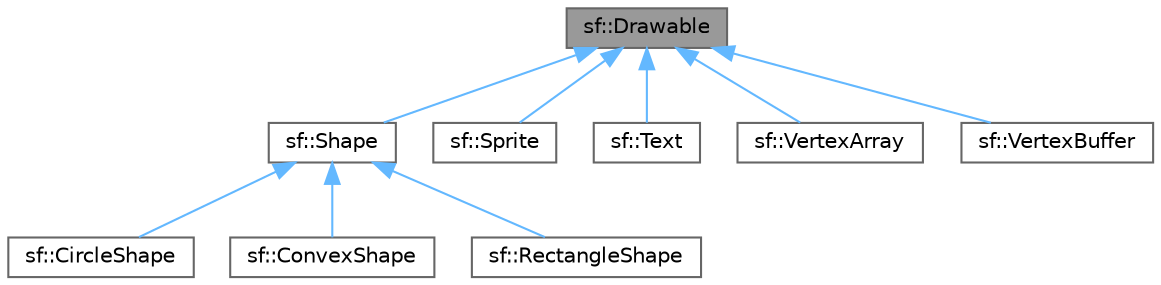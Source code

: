 digraph "sf::Drawable"
{
 // LATEX_PDF_SIZE
  bgcolor="transparent";
  edge [fontname=Helvetica,fontsize=10,labelfontname=Helvetica,labelfontsize=10];
  node [fontname=Helvetica,fontsize=10,shape=box,height=0.2,width=0.4];
  Node1 [id="Node000001",label="sf::Drawable",height=0.2,width=0.4,color="gray40", fillcolor="grey60", style="filled", fontcolor="black",tooltip="Abstract base class for objects that can be drawn to a render target."];
  Node1 -> Node2 [id="edge1_Node000001_Node000002",dir="back",color="steelblue1",style="solid",tooltip=" "];
  Node2 [id="Node000002",label="sf::Shape",height=0.2,width=0.4,color="gray40", fillcolor="white", style="filled",URL="$classsf_1_1_shape.html",tooltip="Base class for textured shapes with outline."];
  Node2 -> Node3 [id="edge2_Node000002_Node000003",dir="back",color="steelblue1",style="solid",tooltip=" "];
  Node3 [id="Node000003",label="sf::CircleShape",height=0.2,width=0.4,color="gray40", fillcolor="white", style="filled",URL="$classsf_1_1_circle_shape.html",tooltip="Specialized shape representing a circle."];
  Node2 -> Node4 [id="edge3_Node000002_Node000004",dir="back",color="steelblue1",style="solid",tooltip=" "];
  Node4 [id="Node000004",label="sf::ConvexShape",height=0.2,width=0.4,color="gray40", fillcolor="white", style="filled",URL="$classsf_1_1_convex_shape.html",tooltip="Specialized shape representing a convex polygon."];
  Node2 -> Node5 [id="edge4_Node000002_Node000005",dir="back",color="steelblue1",style="solid",tooltip=" "];
  Node5 [id="Node000005",label="sf::RectangleShape",height=0.2,width=0.4,color="gray40", fillcolor="white", style="filled",URL="$classsf_1_1_rectangle_shape.html",tooltip="Specialized shape representing a rectangle."];
  Node1 -> Node6 [id="edge5_Node000001_Node000006",dir="back",color="steelblue1",style="solid",tooltip=" "];
  Node6 [id="Node000006",label="sf::Sprite",height=0.2,width=0.4,color="gray40", fillcolor="white", style="filled",URL="$classsf_1_1_sprite.html",tooltip="Drawable representation of a texture, with its own transformations, color, etc."];
  Node1 -> Node7 [id="edge6_Node000001_Node000007",dir="back",color="steelblue1",style="solid",tooltip=" "];
  Node7 [id="Node000007",label="sf::Text",height=0.2,width=0.4,color="gray40", fillcolor="white", style="filled",URL="$classsf_1_1_text.html",tooltip="Graphical text that can be drawn to a render target."];
  Node1 -> Node8 [id="edge7_Node000001_Node000008",dir="back",color="steelblue1",style="solid",tooltip=" "];
  Node8 [id="Node000008",label="sf::VertexArray",height=0.2,width=0.4,color="gray40", fillcolor="white", style="filled",URL="$classsf_1_1_vertex_array.html",tooltip="Define a set of one or more 2D primitives."];
  Node1 -> Node9 [id="edge8_Node000001_Node000009",dir="back",color="steelblue1",style="solid",tooltip=" "];
  Node9 [id="Node000009",label="sf::VertexBuffer",height=0.2,width=0.4,color="gray40", fillcolor="white", style="filled",URL="$classsf_1_1_vertex_buffer.html",tooltip="Vertex buffer storage for one or more 2D primitives."];
}
